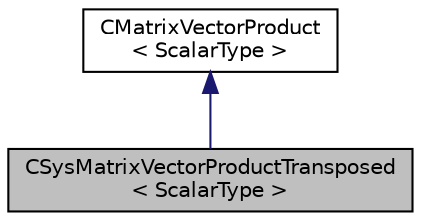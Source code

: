 digraph "CSysMatrixVectorProductTransposed&lt; ScalarType &gt;"
{
  edge [fontname="Helvetica",fontsize="10",labelfontname="Helvetica",labelfontsize="10"];
  node [fontname="Helvetica",fontsize="10",shape=record];
  Node2 [label="CSysMatrixVectorProductTransposed\l\< ScalarType \>",height=0.2,width=0.4,color="black", fillcolor="grey75", style="filled", fontcolor="black"];
  Node3 -> Node2 [dir="back",color="midnightblue",fontsize="10",style="solid",fontname="Helvetica"];
  Node3 [label="CMatrixVectorProduct\l\< ScalarType \>",height=0.2,width=0.4,color="black", fillcolor="white", style="filled",URL="$class_c_matrix_vector_product.html",tooltip="Abstract base class for defining matrix-vector products. "];
}
